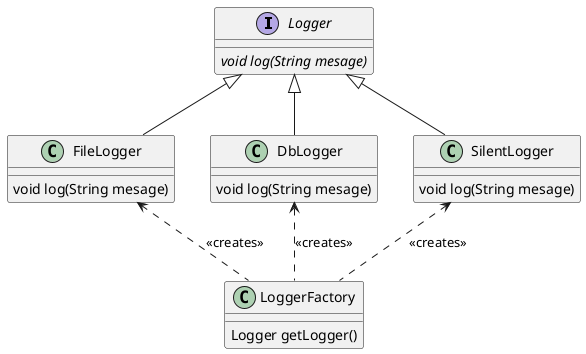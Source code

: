 @startuml

interface Logger {
{abstract} void log(String mesage)
}

class FileLogger {
void log(String mesage)
}

class DbLogger {
void log(String mesage)
}

class SilentLogger {
void log(String mesage)
}

class LoggerFactory {
Logger getLogger()
}

Logger <|-- FileLogger
Logger <|-- DbLogger
Logger <|-- SilentLogger

LoggerFactory .up.> SilentLogger: <<creates>>
LoggerFactory .up.> DbLogger: <<creates>>
LoggerFactory .up.> FileLogger: <<creates>>

@enduml
